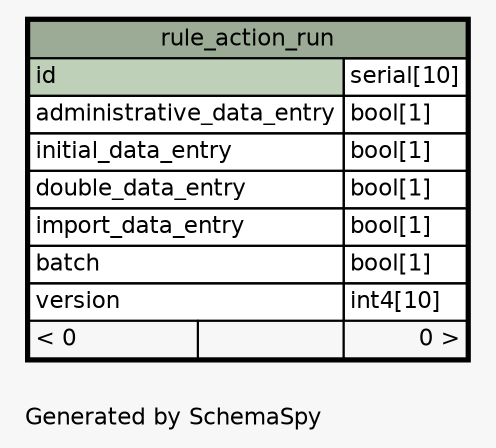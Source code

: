 // dot 2.28.0 on Windows Vista 6.0
// SchemaSpy rev 590
digraph "oneDegreeRelationshipsDiagram" {
  graph [
    rankdir="RL"
    bgcolor="#f7f7f7"
    label="\nGenerated by SchemaSpy"
    labeljust="l"
    nodesep="0.18"
    ranksep="0.46"
    fontname="Helvetica"
    fontsize="11"
  ];
  node [
    fontname="Helvetica"
    fontsize="11"
    shape="plaintext"
  ];
  edge [
    arrowsize="0.8"
  ];
  "rule_action_run" [
    label=<
    <TABLE BORDER="2" CELLBORDER="1" CELLSPACING="0" BGCOLOR="#ffffff">
      <TR><TD COLSPAN="3" BGCOLOR="#9bab96" ALIGN="CENTER">rule_action_run</TD></TR>
      <TR><TD PORT="id" COLSPAN="2" BGCOLOR="#bed1b8" ALIGN="LEFT">id</TD><TD PORT="id.type" ALIGN="LEFT">serial[10]</TD></TR>
      <TR><TD PORT="administrative_data_entry" COLSPAN="2" ALIGN="LEFT">administrative_data_entry</TD><TD PORT="administrative_data_entry.type" ALIGN="LEFT">bool[1]</TD></TR>
      <TR><TD PORT="initial_data_entry" COLSPAN="2" ALIGN="LEFT">initial_data_entry</TD><TD PORT="initial_data_entry.type" ALIGN="LEFT">bool[1]</TD></TR>
      <TR><TD PORT="double_data_entry" COLSPAN="2" ALIGN="LEFT">double_data_entry</TD><TD PORT="double_data_entry.type" ALIGN="LEFT">bool[1]</TD></TR>
      <TR><TD PORT="import_data_entry" COLSPAN="2" ALIGN="LEFT">import_data_entry</TD><TD PORT="import_data_entry.type" ALIGN="LEFT">bool[1]</TD></TR>
      <TR><TD PORT="batch" COLSPAN="2" ALIGN="LEFT">batch</TD><TD PORT="batch.type" ALIGN="LEFT">bool[1]</TD></TR>
      <TR><TD PORT="version" COLSPAN="2" ALIGN="LEFT">version</TD><TD PORT="version.type" ALIGN="LEFT">int4[10]</TD></TR>
      <TR><TD ALIGN="LEFT" BGCOLOR="#f7f7f7">&lt; 0</TD><TD ALIGN="RIGHT" BGCOLOR="#f7f7f7">  </TD><TD ALIGN="RIGHT" BGCOLOR="#f7f7f7">0 &gt;</TD></TR>
    </TABLE>>
    URL="rule_action_run.html"
    tooltip="rule_action_run"
  ];
}
